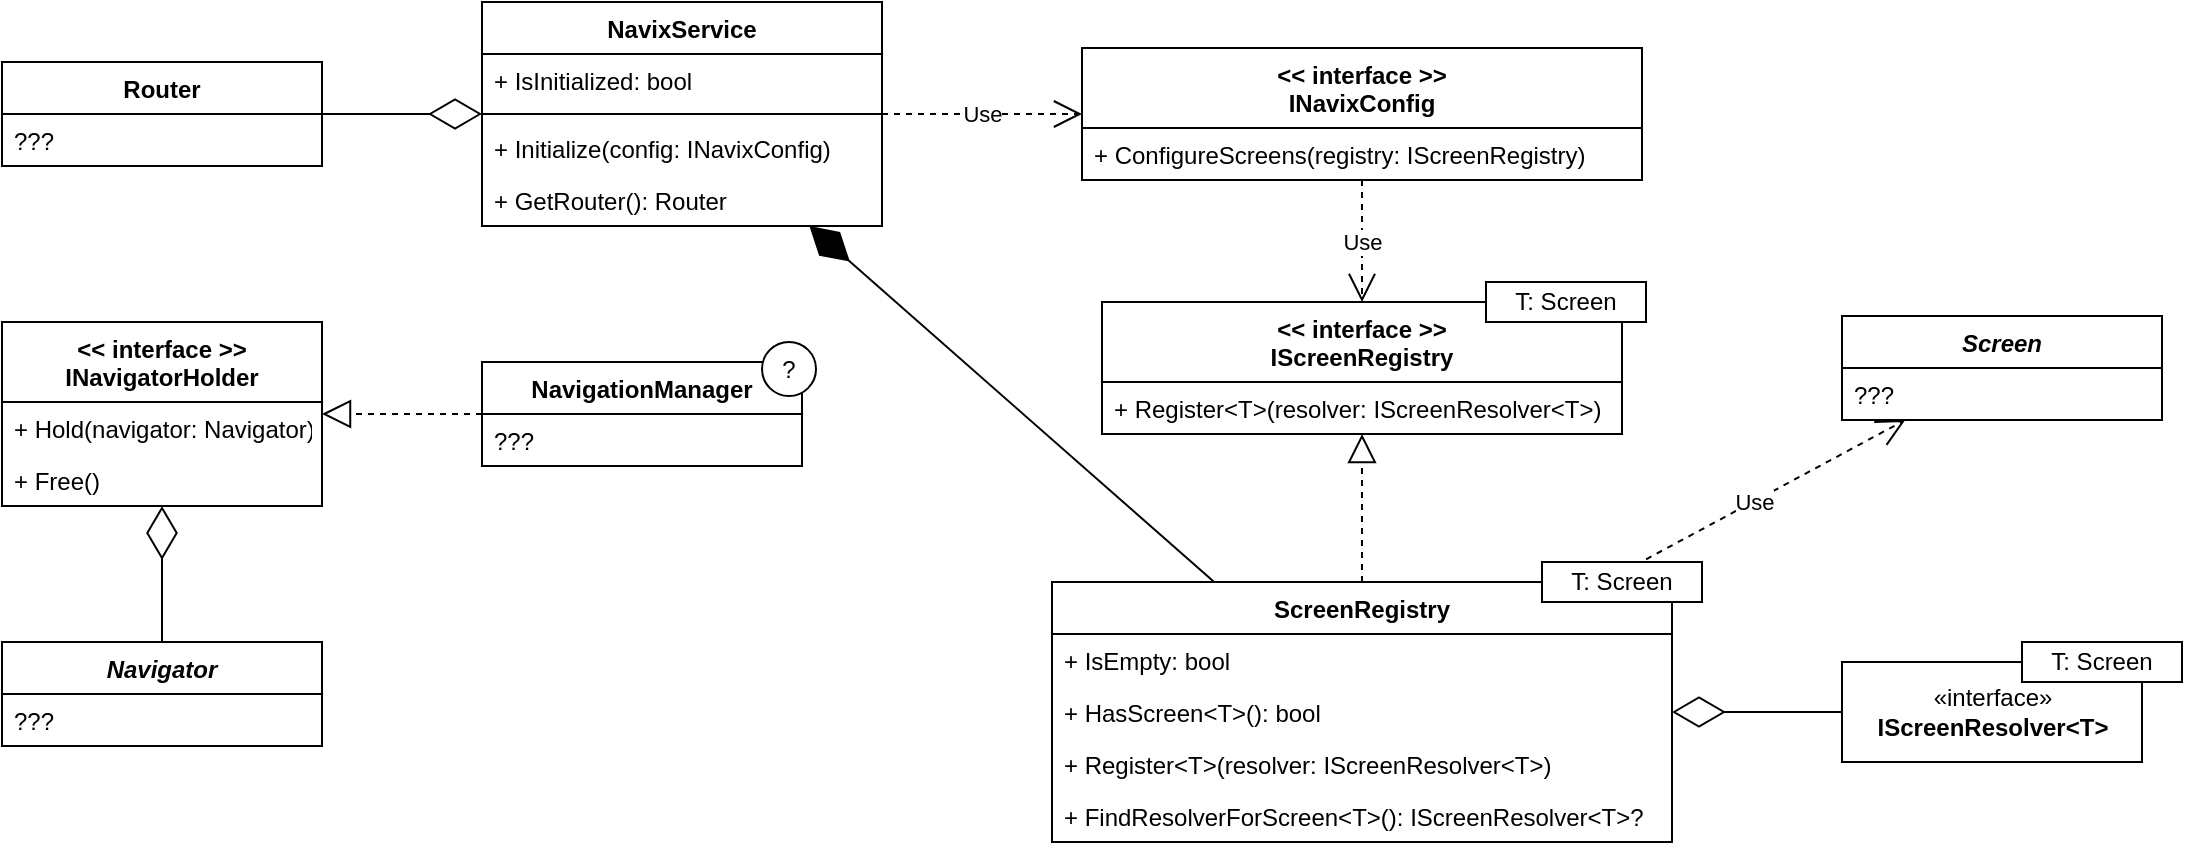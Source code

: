 <mxfile version="13.3.9" type="device"><diagram id="0tr1V3qahZTMI1QsMwag" name="Arch"><mxGraphModel dx="1886" dy="888" grid="1" gridSize="10" guides="1" tooltips="1" connect="1" arrows="1" fold="1" page="0" pageScale="1" pageWidth="850" pageHeight="1100" math="0" shadow="0"><root><mxCell id="0"/><mxCell id="1" parent="0"/><mxCell id="aEqrLD39MW3zvRHYxkxw-1" value="NavixService" style="swimlane;fontStyle=1;align=center;verticalAlign=top;childLayout=stackLayout;horizontal=1;startSize=26;horizontalStack=0;resizeParent=1;resizeParentMax=0;resizeLast=0;collapsible=1;marginBottom=0;" vertex="1" parent="1"><mxGeometry x="280" y="120" width="200" height="112" as="geometry"/></mxCell><mxCell id="aEqrLD39MW3zvRHYxkxw-2" value="+ IsInitialized: bool" style="text;strokeColor=none;fillColor=none;align=left;verticalAlign=top;spacingLeft=4;spacingRight=4;overflow=hidden;rotatable=0;points=[[0,0.5],[1,0.5]];portConstraint=eastwest;" vertex="1" parent="aEqrLD39MW3zvRHYxkxw-1"><mxGeometry y="26" width="200" height="26" as="geometry"/></mxCell><mxCell id="aEqrLD39MW3zvRHYxkxw-3" value="" style="line;strokeWidth=1;fillColor=none;align=left;verticalAlign=middle;spacingTop=-1;spacingLeft=3;spacingRight=3;rotatable=0;labelPosition=right;points=[];portConstraint=eastwest;" vertex="1" parent="aEqrLD39MW3zvRHYxkxw-1"><mxGeometry y="52" width="200" height="8" as="geometry"/></mxCell><mxCell id="aEqrLD39MW3zvRHYxkxw-4" value="+ Initialize(config: INavixConfig)" style="text;strokeColor=none;fillColor=none;align=left;verticalAlign=top;spacingLeft=4;spacingRight=4;overflow=hidden;rotatable=0;points=[[0,0.5],[1,0.5]];portConstraint=eastwest;" vertex="1" parent="aEqrLD39MW3zvRHYxkxw-1"><mxGeometry y="60" width="200" height="26" as="geometry"/></mxCell><mxCell id="aEqrLD39MW3zvRHYxkxw-5" value="+ GetRouter(): Router" style="text;strokeColor=none;fillColor=none;align=left;verticalAlign=top;spacingLeft=4;spacingRight=4;overflow=hidden;rotatable=0;points=[[0,0.5],[1,0.5]];portConstraint=eastwest;" vertex="1" parent="aEqrLD39MW3zvRHYxkxw-1"><mxGeometry y="86" width="200" height="26" as="geometry"/></mxCell><mxCell id="aEqrLD39MW3zvRHYxkxw-6" value="&lt;&lt; interface &gt;&gt;&#10;INavixConfig" style="swimlane;fontStyle=1;align=center;verticalAlign=top;childLayout=stackLayout;horizontal=1;startSize=40;horizontalStack=0;resizeParent=1;resizeParentMax=0;resizeLast=0;collapsible=1;marginBottom=0;" vertex="1" parent="1"><mxGeometry x="580" y="143" width="280" height="66" as="geometry"/></mxCell><mxCell id="aEqrLD39MW3zvRHYxkxw-9" value="+ ConfigureScreens(registry: IScreenRegistry)" style="text;strokeColor=none;fillColor=none;align=left;verticalAlign=top;spacingLeft=4;spacingRight=4;overflow=hidden;rotatable=0;points=[[0,0.5],[1,0.5]];portConstraint=eastwest;" vertex="1" parent="aEqrLD39MW3zvRHYxkxw-6"><mxGeometry y="40" width="280" height="26" as="geometry"/></mxCell><mxCell id="aEqrLD39MW3zvRHYxkxw-10" value="Use" style="endArrow=open;endSize=12;dashed=1;html=1;" edge="1" parent="1" source="aEqrLD39MW3zvRHYxkxw-1" target="aEqrLD39MW3zvRHYxkxw-6"><mxGeometry width="160" relative="1" as="geometry"><mxPoint x="470" y="330" as="sourcePoint"/><mxPoint x="630" y="330" as="targetPoint"/></mxGeometry></mxCell><mxCell id="aEqrLD39MW3zvRHYxkxw-15" value="Use" style="endArrow=open;endSize=12;dashed=1;html=1;" edge="1" parent="1" source="aEqrLD39MW3zvRHYxkxw-6" target="aEqrLD39MW3zvRHYxkxw-11"><mxGeometry width="160" relative="1" as="geometry"><mxPoint x="690" y="310" as="sourcePoint"/><mxPoint x="850" y="310" as="targetPoint"/></mxGeometry></mxCell><mxCell id="aEqrLD39MW3zvRHYxkxw-20" value="" style="endArrow=block;dashed=1;endFill=0;endSize=12;html=1;" edge="1" parent="1" source="aEqrLD39MW3zvRHYxkxw-16" target="aEqrLD39MW3zvRHYxkxw-11"><mxGeometry width="160" relative="1" as="geometry"><mxPoint x="440" y="400" as="sourcePoint"/><mxPoint x="600" y="400" as="targetPoint"/></mxGeometry></mxCell><mxCell id="aEqrLD39MW3zvRHYxkxw-16" value="ScreenRegistry" style="swimlane;fontStyle=1;align=center;verticalAlign=top;childLayout=stackLayout;horizontal=1;startSize=26;horizontalStack=0;resizeParent=1;resizeParentMax=0;resizeLast=0;collapsible=1;marginBottom=0;" vertex="1" parent="1"><mxGeometry x="565" y="410" width="310" height="130" as="geometry"/></mxCell><mxCell id="aEqrLD39MW3zvRHYxkxw-19" value="+ IsEmpty: bool" style="text;strokeColor=none;fillColor=none;align=left;verticalAlign=top;spacingLeft=4;spacingRight=4;overflow=hidden;rotatable=0;points=[[0,0.5],[1,0.5]];portConstraint=eastwest;" vertex="1" parent="aEqrLD39MW3zvRHYxkxw-16"><mxGeometry y="26" width="310" height="26" as="geometry"/></mxCell><mxCell id="aEqrLD39MW3zvRHYxkxw-21" value="+ HasScreen&lt;T&gt;(): bool" style="text;strokeColor=none;fillColor=none;align=left;verticalAlign=top;spacingLeft=4;spacingRight=4;overflow=hidden;rotatable=0;points=[[0,0.5],[1,0.5]];portConstraint=eastwest;" vertex="1" parent="aEqrLD39MW3zvRHYxkxw-16"><mxGeometry y="52" width="310" height="26" as="geometry"/></mxCell><mxCell id="aEqrLD39MW3zvRHYxkxw-24" value="+ Register&lt;T&gt;(resolver: IScreenResolver&lt;T&gt;)" style="text;strokeColor=none;fillColor=none;align=left;verticalAlign=top;spacingLeft=4;spacingRight=4;overflow=hidden;rotatable=0;points=[[0,0.5],[1,0.5]];portConstraint=eastwest;" vertex="1" parent="aEqrLD39MW3zvRHYxkxw-16"><mxGeometry y="78" width="310" height="26" as="geometry"/></mxCell><mxCell id="aEqrLD39MW3zvRHYxkxw-22" value="+ FindResolverForScreen&lt;T&gt;(): IScreenResolver&lt;T&gt;?" style="text;strokeColor=none;fillColor=none;align=left;verticalAlign=top;spacingLeft=4;spacingRight=4;overflow=hidden;rotatable=0;points=[[0,0.5],[1,0.5]];portConstraint=eastwest;" vertex="1" parent="aEqrLD39MW3zvRHYxkxw-16"><mxGeometry y="104" width="310" height="26" as="geometry"/></mxCell><mxCell id="aEqrLD39MW3zvRHYxkxw-29" value="«interface»&lt;br&gt;&lt;b&gt;IScreenResolver&amp;lt;T&amp;gt;&lt;/b&gt;" style="html=1;" vertex="1" parent="1"><mxGeometry x="960" y="450" width="150" height="50" as="geometry"/></mxCell><mxCell id="aEqrLD39MW3zvRHYxkxw-30" value="" style="endArrow=diamondThin;endFill=0;endSize=24;html=1;" edge="1" parent="1" source="aEqrLD39MW3zvRHYxkxw-29" target="aEqrLD39MW3zvRHYxkxw-16"><mxGeometry width="160" relative="1" as="geometry"><mxPoint x="940" y="160" as="sourcePoint"/><mxPoint x="1100" y="160" as="targetPoint"/></mxGeometry></mxCell><mxCell id="aEqrLD39MW3zvRHYxkxw-33" value="T: Screen" style="rounded=0;whiteSpace=wrap;html=1;" vertex="1" parent="1"><mxGeometry x="1050" y="440" width="80" height="20" as="geometry"/></mxCell><mxCell id="aEqrLD39MW3zvRHYxkxw-34" value="Router" style="swimlane;fontStyle=1;align=center;verticalAlign=top;childLayout=stackLayout;horizontal=1;startSize=26;horizontalStack=0;resizeParent=1;resizeParentMax=0;resizeLast=0;collapsible=1;marginBottom=0;" vertex="1" parent="1"><mxGeometry x="40" y="150" width="160" height="52" as="geometry"/></mxCell><mxCell id="aEqrLD39MW3zvRHYxkxw-35" value="???" style="text;strokeColor=none;fillColor=none;align=left;verticalAlign=top;spacingLeft=4;spacingRight=4;overflow=hidden;rotatable=0;points=[[0,0.5],[1,0.5]];portConstraint=eastwest;" vertex="1" parent="aEqrLD39MW3zvRHYxkxw-34"><mxGeometry y="26" width="160" height="26" as="geometry"/></mxCell><mxCell id="aEqrLD39MW3zvRHYxkxw-39" value="" style="endArrow=diamondThin;endFill=0;endSize=24;html=1;" edge="1" parent="1" source="aEqrLD39MW3zvRHYxkxw-34" target="aEqrLD39MW3zvRHYxkxw-1"><mxGeometry width="160" relative="1" as="geometry"><mxPoint x="190" y="360" as="sourcePoint"/><mxPoint x="350" y="360" as="targetPoint"/></mxGeometry></mxCell><mxCell id="aEqrLD39MW3zvRHYxkxw-40" value="" style="endArrow=diamondThin;endFill=1;endSize=24;html=1;" edge="1" parent="1" source="aEqrLD39MW3zvRHYxkxw-16" target="aEqrLD39MW3zvRHYxkxw-1"><mxGeometry width="160" relative="1" as="geometry"><mxPoint x="380" y="330" as="sourcePoint"/><mxPoint x="540" y="330" as="targetPoint"/></mxGeometry></mxCell><mxCell id="aEqrLD39MW3zvRHYxkxw-11" value="&lt;&lt; interface &gt;&gt;&#10;IScreenRegistry" style="swimlane;fontStyle=1;align=center;verticalAlign=top;childLayout=stackLayout;horizontal=1;startSize=40;horizontalStack=0;resizeParent=1;resizeParentMax=0;resizeLast=0;collapsible=1;marginBottom=0;" vertex="1" parent="1"><mxGeometry x="590" y="270" width="260" height="66" as="geometry"/></mxCell><mxCell id="aEqrLD39MW3zvRHYxkxw-14" value="+ Register&lt;T&gt;(resolver: IScreenResolver&lt;T&gt;)" style="text;strokeColor=none;fillColor=none;align=left;verticalAlign=top;spacingLeft=4;spacingRight=4;overflow=hidden;rotatable=0;points=[[0,0.5],[1,0.5]];portConstraint=eastwest;" vertex="1" parent="aEqrLD39MW3zvRHYxkxw-11"><mxGeometry y="40" width="260" height="26" as="geometry"/></mxCell><mxCell id="aEqrLD39MW3zvRHYxkxw-31" value="T: Screen" style="rounded=0;whiteSpace=wrap;html=1;" vertex="1" parent="1"><mxGeometry x="782" y="260" width="80" height="20" as="geometry"/></mxCell><mxCell id="aEqrLD39MW3zvRHYxkxw-41" value="Screen" style="swimlane;fontStyle=3;align=center;verticalAlign=top;childLayout=stackLayout;horizontal=1;startSize=26;horizontalStack=0;resizeParent=1;resizeParentMax=0;resizeLast=0;collapsible=1;marginBottom=0;" vertex="1" parent="1"><mxGeometry x="960" y="277" width="160" height="52" as="geometry"/></mxCell><mxCell id="aEqrLD39MW3zvRHYxkxw-42" value="???" style="text;strokeColor=none;fillColor=none;align=left;verticalAlign=top;spacingLeft=4;spacingRight=4;overflow=hidden;rotatable=0;points=[[0,0.5],[1,0.5]];portConstraint=eastwest;" vertex="1" parent="aEqrLD39MW3zvRHYxkxw-41"><mxGeometry y="26" width="160" height="26" as="geometry"/></mxCell><mxCell id="aEqrLD39MW3zvRHYxkxw-45" value="Use" style="endArrow=open;endSize=12;dashed=1;html=1;" edge="1" parent="1" source="aEqrLD39MW3zvRHYxkxw-16" target="aEqrLD39MW3zvRHYxkxw-41"><mxGeometry width="160" relative="1" as="geometry"><mxPoint x="880" y="610" as="sourcePoint"/><mxPoint x="1040" y="610" as="targetPoint"/></mxGeometry></mxCell><mxCell id="aEqrLD39MW3zvRHYxkxw-32" value="T: Screen" style="rounded=0;whiteSpace=wrap;html=1;" vertex="1" parent="1"><mxGeometry x="810" y="400" width="80" height="20" as="geometry"/></mxCell><mxCell id="aEqrLD39MW3zvRHYxkxw-55" value="&lt;&lt; interface &gt;&gt;&#10;INavigatorHolder" style="swimlane;fontStyle=1;align=center;verticalAlign=top;childLayout=stackLayout;horizontal=1;startSize=40;horizontalStack=0;resizeParent=1;resizeParentMax=0;resizeLast=0;collapsible=1;marginBottom=0;" vertex="1" parent="1"><mxGeometry x="40" y="280" width="160" height="92" as="geometry"/></mxCell><mxCell id="aEqrLD39MW3zvRHYxkxw-56" value="+ Hold(navigator: Navigator)" style="text;strokeColor=none;fillColor=none;align=left;verticalAlign=top;spacingLeft=4;spacingRight=4;overflow=hidden;rotatable=0;points=[[0,0.5],[1,0.5]];portConstraint=eastwest;" vertex="1" parent="aEqrLD39MW3zvRHYxkxw-55"><mxGeometry y="40" width="160" height="26" as="geometry"/></mxCell><mxCell id="aEqrLD39MW3zvRHYxkxw-60" value="+ Free()" style="text;strokeColor=none;fillColor=none;align=left;verticalAlign=top;spacingLeft=4;spacingRight=4;overflow=hidden;rotatable=0;points=[[0,0.5],[1,0.5]];portConstraint=eastwest;" vertex="1" parent="aEqrLD39MW3zvRHYxkxw-55"><mxGeometry y="66" width="160" height="26" as="geometry"/></mxCell><mxCell id="aEqrLD39MW3zvRHYxkxw-59" value="" style="endArrow=diamondThin;endFill=0;endSize=24;html=1;" edge="1" parent="1" source="aEqrLD39MW3zvRHYxkxw-46" target="aEqrLD39MW3zvRHYxkxw-55"><mxGeometry width="160" relative="1" as="geometry"><mxPoint x="270" y="420" as="sourcePoint"/><mxPoint x="430" y="420" as="targetPoint"/></mxGeometry></mxCell><mxCell id="aEqrLD39MW3zvRHYxkxw-46" value="Navigator" style="swimlane;fontStyle=3;align=center;verticalAlign=top;childLayout=stackLayout;horizontal=1;startSize=26;horizontalStack=0;resizeParent=1;resizeParentMax=0;resizeLast=0;collapsible=1;marginBottom=0;" vertex="1" parent="1"><mxGeometry x="40" y="440" width="160" height="52" as="geometry"/></mxCell><mxCell id="aEqrLD39MW3zvRHYxkxw-47" value="???" style="text;strokeColor=none;fillColor=none;align=left;verticalAlign=top;spacingLeft=4;spacingRight=4;overflow=hidden;rotatable=0;points=[[0,0.5],[1,0.5]];portConstraint=eastwest;" vertex="1" parent="aEqrLD39MW3zvRHYxkxw-46"><mxGeometry y="26" width="160" height="26" as="geometry"/></mxCell><mxCell id="aEqrLD39MW3zvRHYxkxw-66" value="" style="endArrow=block;dashed=1;endFill=0;endSize=12;html=1;" edge="1" parent="1" source="aEqrLD39MW3zvRHYxkxw-62" target="aEqrLD39MW3zvRHYxkxw-55"><mxGeometry width="160" relative="1" as="geometry"><mxPoint x="730" y="420" as="sourcePoint"/><mxPoint x="730" y="346" as="targetPoint"/></mxGeometry></mxCell><mxCell id="aEqrLD39MW3zvRHYxkxw-62" value="NavigationManager" style="swimlane;fontStyle=1;align=center;verticalAlign=top;childLayout=stackLayout;horizontal=1;startSize=26;horizontalStack=0;resizeParent=1;resizeParentMax=0;resizeLast=0;collapsible=1;marginBottom=0;" vertex="1" parent="1"><mxGeometry x="280" y="300" width="160" height="52" as="geometry"/></mxCell><mxCell id="aEqrLD39MW3zvRHYxkxw-63" value="???" style="text;strokeColor=none;fillColor=none;align=left;verticalAlign=top;spacingLeft=4;spacingRight=4;overflow=hidden;rotatable=0;points=[[0,0.5],[1,0.5]];portConstraint=eastwest;" vertex="1" parent="aEqrLD39MW3zvRHYxkxw-62"><mxGeometry y="26" width="160" height="26" as="geometry"/></mxCell><mxCell id="aEqrLD39MW3zvRHYxkxw-61" value="?" style="ellipse;whiteSpace=wrap;html=1;aspect=fixed;" vertex="1" parent="1"><mxGeometry x="420" y="290" width="27" height="27" as="geometry"/></mxCell></root></mxGraphModel></diagram></mxfile>